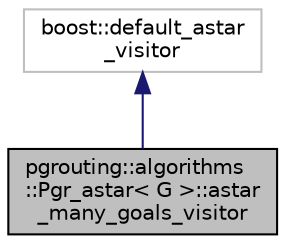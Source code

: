 digraph "pgrouting::algorithms::Pgr_astar&lt; G &gt;::astar_many_goals_visitor"
{
  edge [fontname="Helvetica",fontsize="10",labelfontname="Helvetica",labelfontsize="10"];
  node [fontname="Helvetica",fontsize="10",shape=record];
  Node0 [label="pgrouting::algorithms\l::Pgr_astar\< G \>::astar\l_many_goals_visitor",height=0.2,width=0.4,color="black", fillcolor="grey75", style="filled", fontcolor="black"];
  Node1 -> Node0 [dir="back",color="midnightblue",fontsize="10",style="solid",fontname="Helvetica"];
  Node1 [label="boost::default_astar\l_visitor",height=0.2,width=0.4,color="grey75", fillcolor="white", style="filled"];
}
